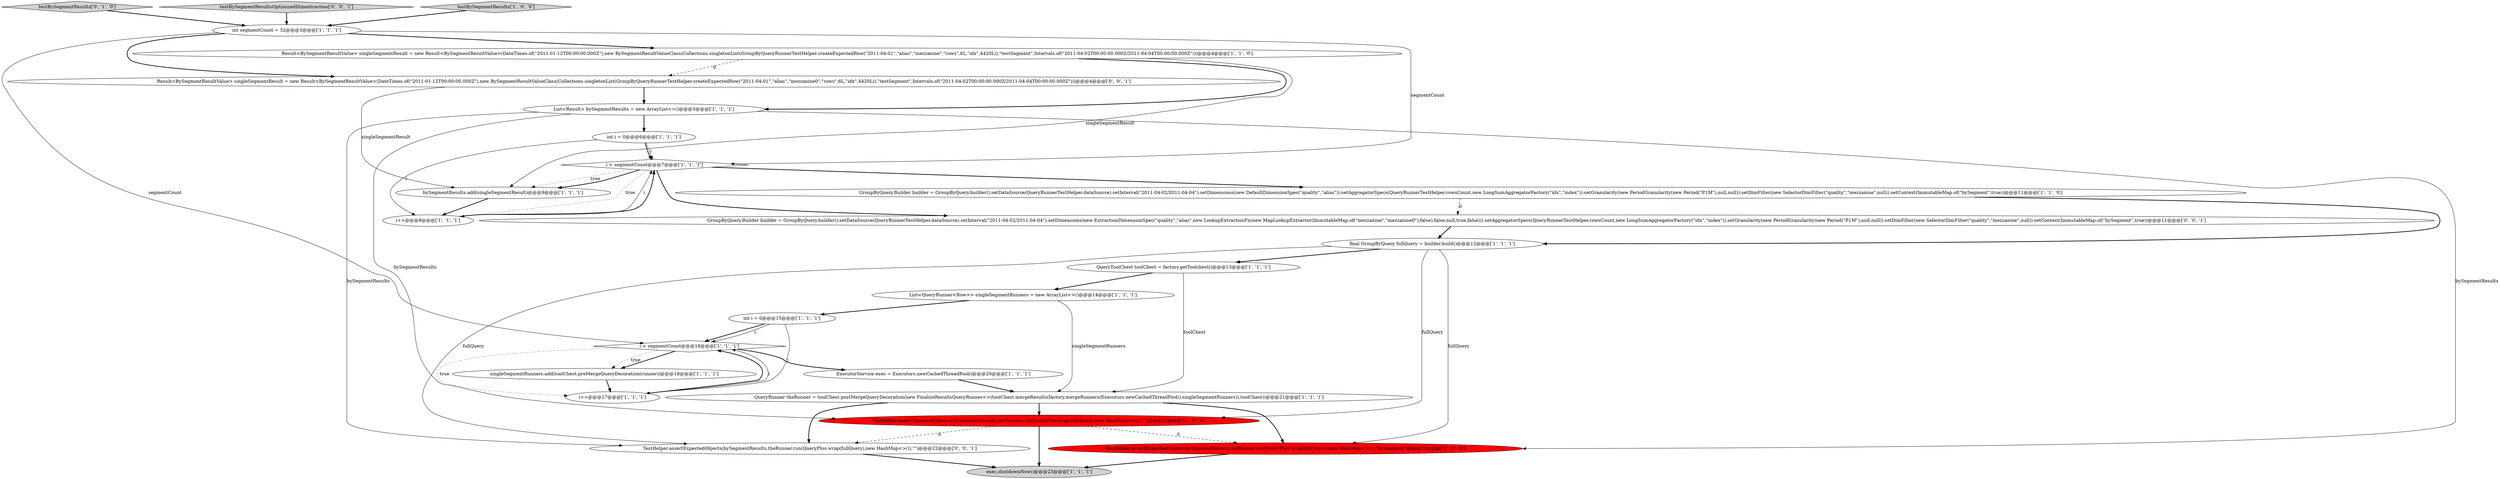 digraph {
8 [style = filled, label = "QueryRunner theRunner = toolChest.postMergeQueryDecoration(new FinalizeResultsQueryRunner<>(toolChest.mergeResults(factory.mergeRunners(Executors.newCachedThreadPool(),singleSegmentRunners)),toolChest))@@@21@@@['1', '1', '1']", fillcolor = white, shape = ellipse image = "AAA0AAABBB1BBB"];
12 [style = filled, label = "List<Result> bySegmentResults = new ArrayList<>()@@@5@@@['1', '1', '1']", fillcolor = white, shape = ellipse image = "AAA0AAABBB1BBB"];
16 [style = filled, label = "int i = 0@@@6@@@['1', '1', '1']", fillcolor = white, shape = ellipse image = "AAA0AAABBB1BBB"];
24 [style = filled, label = "GroupByQuery.Builder builder = GroupByQuery.builder().setDataSource(QueryRunnerTestHelper.dataSource).setInterval(\"2011-04-02/2011-04-04\").setDimensions(new ExtractionDimensionSpec(\"quality\",\"alias\",new LookupExtractionFn(new MapLookupExtractor(ImmutableMap.of(\"mezzanine\",\"mezzanine0\"),false),false,null,true,false))).setAggregatorSpecs(QueryRunnerTestHelper.rowsCount,new LongSumAggregatorFactory(\"idx\",\"index\")).setGranularity(new PeriodGranularity(new Period(\"P1M\"),null,null)).setDimFilter(new SelectorDimFilter(\"quality\",\"mezzanine\",null)).setContext(ImmutableMap.of(\"bySegment\",true))@@@11@@@['0', '0', '1']", fillcolor = white, shape = ellipse image = "AAA0AAABBB3BBB"];
3 [style = filled, label = "ExecutorService exec = Executors.newCachedThreadPool()@@@20@@@['1', '1', '1']", fillcolor = white, shape = ellipse image = "AAA0AAABBB1BBB"];
17 [style = filled, label = "singleSegmentRunners.add(toolChest.preMergeQueryDecoration(runner))@@@18@@@['1', '1', '1']", fillcolor = white, shape = ellipse image = "AAA0AAABBB1BBB"];
18 [style = filled, label = "GroupByQuery.Builder builder = GroupByQuery.builder().setDataSource(QueryRunnerTestHelper.dataSource).setInterval(\"2011-04-02/2011-04-04\").setDimensions(new DefaultDimensionSpec(\"quality\",\"alias\")).setAggregatorSpecs(QueryRunnerTestHelper.rowsCount,new LongSumAggregatorFactory(\"idx\",\"index\")).setGranularity(new PeriodGranularity(new Period(\"P1M\"),null,null)).setDimFilter(new SelectorDimFilter(\"quality\",\"mezzanine\",null)).setContext(ImmutableMap.of(\"bySegment\",true))@@@11@@@['1', '1', '0']", fillcolor = white, shape = ellipse image = "AAA0AAABBB1BBB"];
0 [style = filled, label = "List<QueryRunner<Row>> singleSegmentRunners = new ArrayList<>()@@@14@@@['1', '1', '1']", fillcolor = white, shape = ellipse image = "AAA0AAABBB1BBB"];
20 [style = filled, label = "testBySegmentResults['0', '1', '0']", fillcolor = lightgray, shape = diamond image = "AAA0AAABBB2BBB"];
7 [style = filled, label = "int i = 0@@@15@@@['1', '1', '1']", fillcolor = white, shape = ellipse image = "AAA0AAABBB1BBB"];
25 [style = filled, label = "testBySegmentResultsOptimizedDimextraction['0', '0', '1']", fillcolor = lightgray, shape = diamond image = "AAA0AAABBB3BBB"];
1 [style = filled, label = "int segmentCount = 32@@@3@@@['1', '1', '1']", fillcolor = white, shape = ellipse image = "AAA0AAABBB1BBB"];
11 [style = filled, label = "TestHelper.assertExpectedObjects(bySegmentResults,theRunner.run(QueryPlus.wrap(fullQuery),new HashMap<>()),\"\")@@@22@@@['1', '0', '0']", fillcolor = red, shape = ellipse image = "AAA1AAABBB1BBB"];
23 [style = filled, label = "TestHelper.assertExpectedObjects(bySegmentResults,theRunner.run(QueryPlus.wrap(fullQuery),new HashMap<>()),\"\")@@@22@@@['0', '0', '1']", fillcolor = white, shape = ellipse image = "AAA0AAABBB3BBB"];
10 [style = filled, label = "i < segmentCount@@@16@@@['1', '1', '1']", fillcolor = white, shape = diamond image = "AAA0AAABBB1BBB"];
14 [style = filled, label = "i < segmentCount@@@7@@@['1', '1', '1']", fillcolor = white, shape = diamond image = "AAA0AAABBB1BBB"];
2 [style = filled, label = "testBySegmentResults['1', '0', '0']", fillcolor = lightgray, shape = diamond image = "AAA0AAABBB1BBB"];
19 [style = filled, label = "QueryToolChest toolChest = factory.getToolchest()@@@13@@@['1', '1', '1']", fillcolor = white, shape = ellipse image = "AAA0AAABBB1BBB"];
22 [style = filled, label = "Result<BySegmentResultValue> singleSegmentResult = new Result<BySegmentResultValue>(DateTimes.of(\"2011-01-12T00:00:00.000Z\"),new BySegmentResultValueClass(Collections.singletonList(GroupByQueryRunnerTestHelper.createExpectedRow(\"2011-04-01\",\"alias\",\"mezzanine0\",\"rows\",6L,\"idx\",4420L)),\"testSegment\",Intervals.of(\"2011-04-02T00:00:00.000Z/2011-04-04T00:00:00.000Z\")))@@@4@@@['0', '0', '1']", fillcolor = white, shape = ellipse image = "AAA0AAABBB3BBB"];
9 [style = filled, label = "i++@@@17@@@['1', '1', '1']", fillcolor = white, shape = ellipse image = "AAA0AAABBB1BBB"];
15 [style = filled, label = "bySegmentResults.add(singleSegmentResult)@@@9@@@['1', '1', '1']", fillcolor = white, shape = ellipse image = "AAA0AAABBB1BBB"];
21 [style = filled, label = "TestHelper.assertExpectedObjects(bySegmentResults,theRunner.run(QueryPlus.wrap(fullQuery),new HashMap<>()),\"bySegment\")@@@22@@@['0', '1', '0']", fillcolor = red, shape = ellipse image = "AAA1AAABBB2BBB"];
13 [style = filled, label = "final GroupByQuery fullQuery = builder.build()@@@12@@@['1', '1', '1']", fillcolor = white, shape = ellipse image = "AAA0AAABBB1BBB"];
4 [style = filled, label = "exec.shutdownNow()@@@23@@@['1', '1', '1']", fillcolor = lightgray, shape = ellipse image = "AAA0AAABBB1BBB"];
6 [style = filled, label = "Result<BySegmentResultValue> singleSegmentResult = new Result<BySegmentResultValue>(DateTimes.of(\"2011-01-12T00:00:00.000Z\"),new BySegmentResultValueClass(Collections.singletonList(GroupByQueryRunnerTestHelper.createExpectedRow(\"2011-04-01\",\"alias\",\"mezzanine\",\"rows\",6L,\"idx\",4420L)),\"testSegment\",Intervals.of(\"2011-04-02T00:00:00.000Z/2011-04-04T00:00:00.000Z\")))@@@4@@@['1', '1', '0']", fillcolor = white, shape = ellipse image = "AAA0AAABBB1BBB"];
5 [style = filled, label = "i++@@@8@@@['1', '1', '1']", fillcolor = white, shape = ellipse image = "AAA0AAABBB1BBB"];
14->24 [style = bold, label=""];
25->1 [style = bold, label=""];
8->23 [style = bold, label=""];
7->10 [style = bold, label=""];
2->1 [style = bold, label=""];
17->9 [style = bold, label=""];
11->4 [style = bold, label=""];
0->8 [style = solid, label="singleSegmentRunners"];
1->14 [style = solid, label="segmentCount"];
23->4 [style = bold, label=""];
5->14 [style = solid, label="i"];
10->3 [style = bold, label=""];
11->23 [style = dashed, label="0"];
10->17 [style = bold, label=""];
24->13 [style = bold, label=""];
12->16 [style = bold, label=""];
5->14 [style = bold, label=""];
9->10 [style = bold, label=""];
20->1 [style = bold, label=""];
7->10 [style = solid, label="i"];
10->9 [style = dotted, label="true"];
12->11 [style = solid, label="bySegmentResults"];
6->22 [style = dashed, label="0"];
9->10 [style = solid, label="i"];
15->5 [style = bold, label=""];
19->0 [style = bold, label=""];
7->9 [style = solid, label="i"];
6->15 [style = solid, label="singleSegmentResult"];
0->7 [style = bold, label=""];
1->22 [style = bold, label=""];
12->23 [style = solid, label="bySegmentResults"];
1->10 [style = solid, label="segmentCount"];
13->23 [style = solid, label="fullQuery"];
10->17 [style = dotted, label="true"];
14->15 [style = dotted, label="true"];
13->19 [style = bold, label=""];
16->14 [style = solid, label="i"];
1->6 [style = bold, label=""];
16->5 [style = solid, label="i"];
12->21 [style = solid, label="bySegmentResults"];
22->15 [style = solid, label="singleSegmentResult"];
14->5 [style = dotted, label="true"];
22->12 [style = bold, label=""];
3->8 [style = bold, label=""];
18->13 [style = bold, label=""];
8->21 [style = bold, label=""];
16->14 [style = bold, label=""];
14->18 [style = bold, label=""];
14->15 [style = bold, label=""];
11->21 [style = dashed, label="0"];
8->11 [style = bold, label=""];
19->8 [style = solid, label="toolChest"];
13->11 [style = solid, label="fullQuery"];
18->24 [style = dashed, label="0"];
13->21 [style = solid, label="fullQuery"];
21->4 [style = bold, label=""];
6->12 [style = bold, label=""];
}
